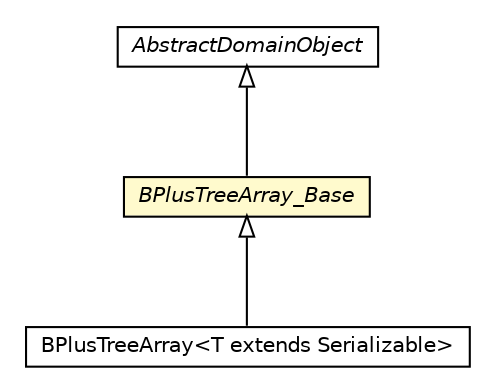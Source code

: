 #!/usr/local/bin/dot
#
# Class diagram 
# Generated by UMLGraph version 5.1 (http://www.umlgraph.org/)
#

digraph G {
	edge [fontname="Helvetica",fontsize=10,labelfontname="Helvetica",labelfontsize=10];
	node [fontname="Helvetica",fontsize=10,shape=plaintext];
	nodesep=0.25;
	ranksep=0.5;
	// pt.ist.fenixframework.core.AbstractDomainObject
	c76236 [label=<<table title="pt.ist.fenixframework.core.AbstractDomainObject" border="0" cellborder="1" cellspacing="0" cellpadding="2" port="p" href="../../core/AbstractDomainObject.html">
		<tr><td><table border="0" cellspacing="0" cellpadding="1">
<tr><td align="center" balign="center"><font face="Helvetica-Oblique"> AbstractDomainObject </font></td></tr>
		</table></td></tr>
		</table>>, fontname="Helvetica", fontcolor="black", fontsize=10.0];
	// pt.ist.fenixframework.adt.bplustree.BPlusTreeArray_Base
	c76350 [label=<<table title="pt.ist.fenixframework.adt.bplustree.BPlusTreeArray_Base" border="0" cellborder="1" cellspacing="0" cellpadding="2" port="p" bgcolor="lemonChiffon" href="./BPlusTreeArray_Base.html">
		<tr><td><table border="0" cellspacing="0" cellpadding="1">
<tr><td align="center" balign="center"><font face="Helvetica-Oblique"> BPlusTreeArray_Base </font></td></tr>
		</table></td></tr>
		</table>>, fontname="Helvetica", fontcolor="black", fontsize=10.0];
	// pt.ist.fenixframework.adt.bplustree.BPlusTreeArray<T extends java.io.Serializable>
	c76351 [label=<<table title="pt.ist.fenixframework.adt.bplustree.BPlusTreeArray" border="0" cellborder="1" cellspacing="0" cellpadding="2" port="p" href="./BPlusTreeArray.html">
		<tr><td><table border="0" cellspacing="0" cellpadding="1">
<tr><td align="center" balign="center"> BPlusTreeArray&lt;T extends Serializable&gt; </td></tr>
		</table></td></tr>
		</table>>, fontname="Helvetica", fontcolor="black", fontsize=10.0];
	//pt.ist.fenixframework.adt.bplustree.BPlusTreeArray_Base extends pt.ist.fenixframework.core.AbstractDomainObject
	c76236:p -> c76350:p [dir=back,arrowtail=empty];
	//pt.ist.fenixframework.adt.bplustree.BPlusTreeArray<T extends java.io.Serializable> extends pt.ist.fenixframework.adt.bplustree.BPlusTreeArray_Base
	c76350:p -> c76351:p [dir=back,arrowtail=empty];
}

